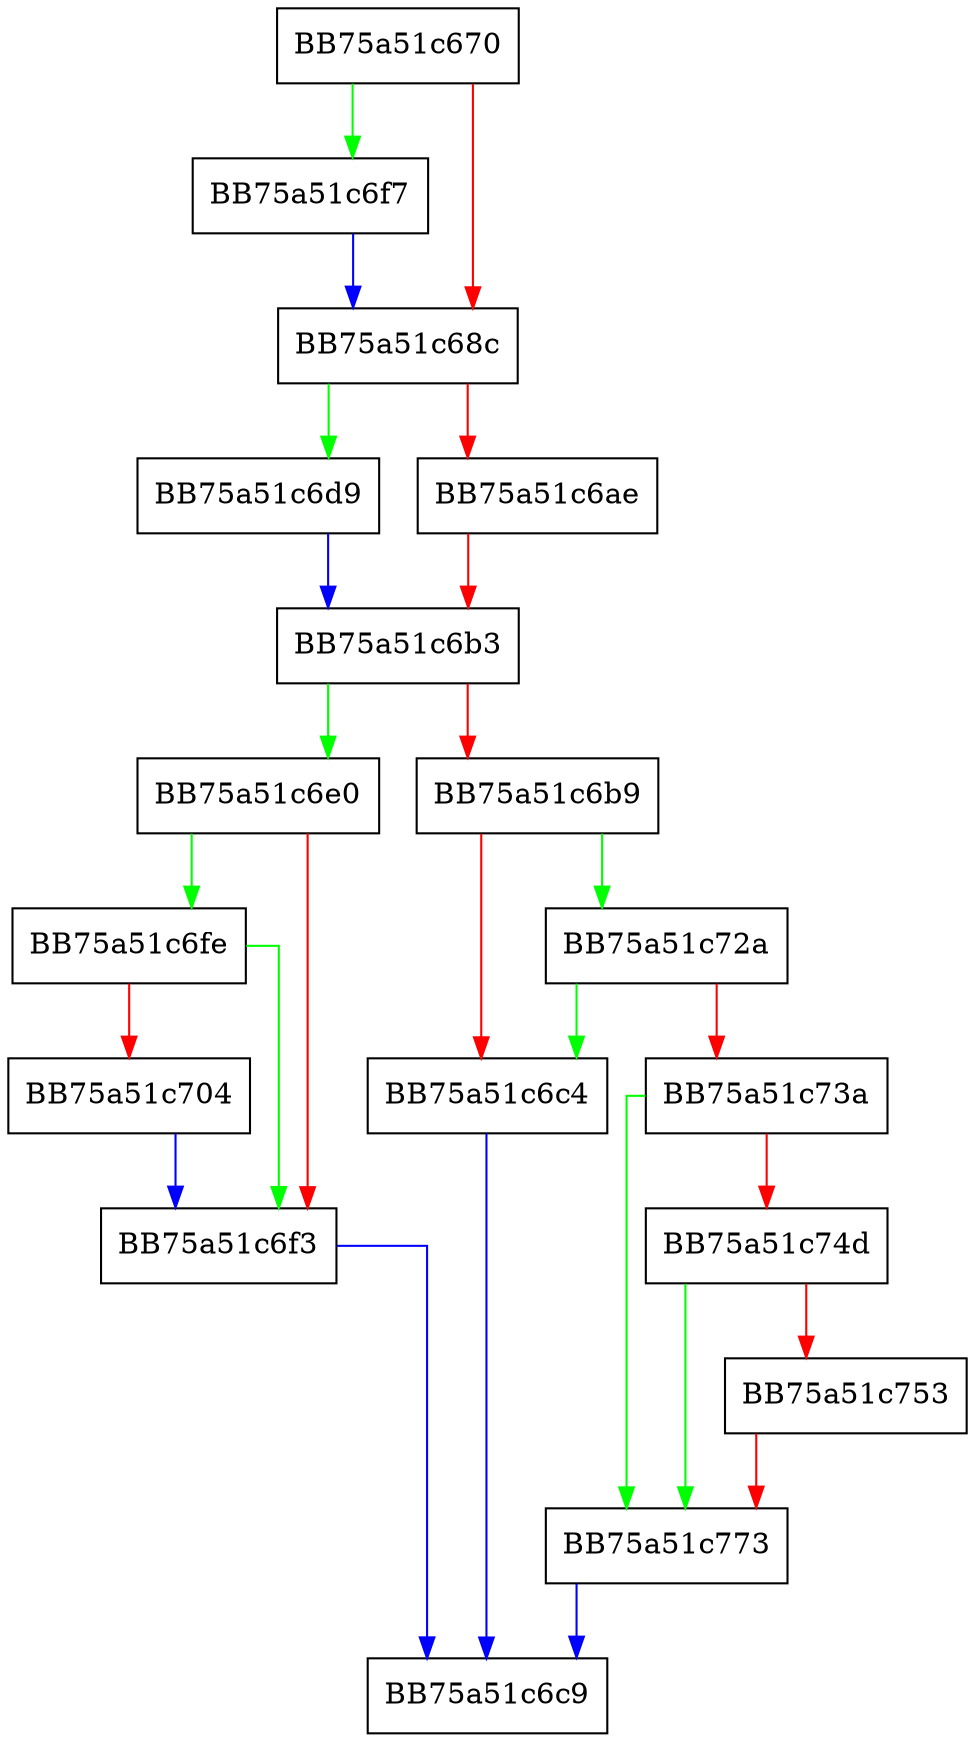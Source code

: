 digraph GetSize {
  node [shape="box"];
  graph [splines=ortho];
  BB75a51c670 -> BB75a51c6f7 [color="green"];
  BB75a51c670 -> BB75a51c68c [color="red"];
  BB75a51c68c -> BB75a51c6d9 [color="green"];
  BB75a51c68c -> BB75a51c6ae [color="red"];
  BB75a51c6ae -> BB75a51c6b3 [color="red"];
  BB75a51c6b3 -> BB75a51c6e0 [color="green"];
  BB75a51c6b3 -> BB75a51c6b9 [color="red"];
  BB75a51c6b9 -> BB75a51c72a [color="green"];
  BB75a51c6b9 -> BB75a51c6c4 [color="red"];
  BB75a51c6c4 -> BB75a51c6c9 [color="blue"];
  BB75a51c6d9 -> BB75a51c6b3 [color="blue"];
  BB75a51c6e0 -> BB75a51c6fe [color="green"];
  BB75a51c6e0 -> BB75a51c6f3 [color="red"];
  BB75a51c6f3 -> BB75a51c6c9 [color="blue"];
  BB75a51c6f7 -> BB75a51c68c [color="blue"];
  BB75a51c6fe -> BB75a51c6f3 [color="green"];
  BB75a51c6fe -> BB75a51c704 [color="red"];
  BB75a51c704 -> BB75a51c6f3 [color="blue"];
  BB75a51c72a -> BB75a51c6c4 [color="green"];
  BB75a51c72a -> BB75a51c73a [color="red"];
  BB75a51c73a -> BB75a51c773 [color="green"];
  BB75a51c73a -> BB75a51c74d [color="red"];
  BB75a51c74d -> BB75a51c773 [color="green"];
  BB75a51c74d -> BB75a51c753 [color="red"];
  BB75a51c753 -> BB75a51c773 [color="red"];
  BB75a51c773 -> BB75a51c6c9 [color="blue"];
}